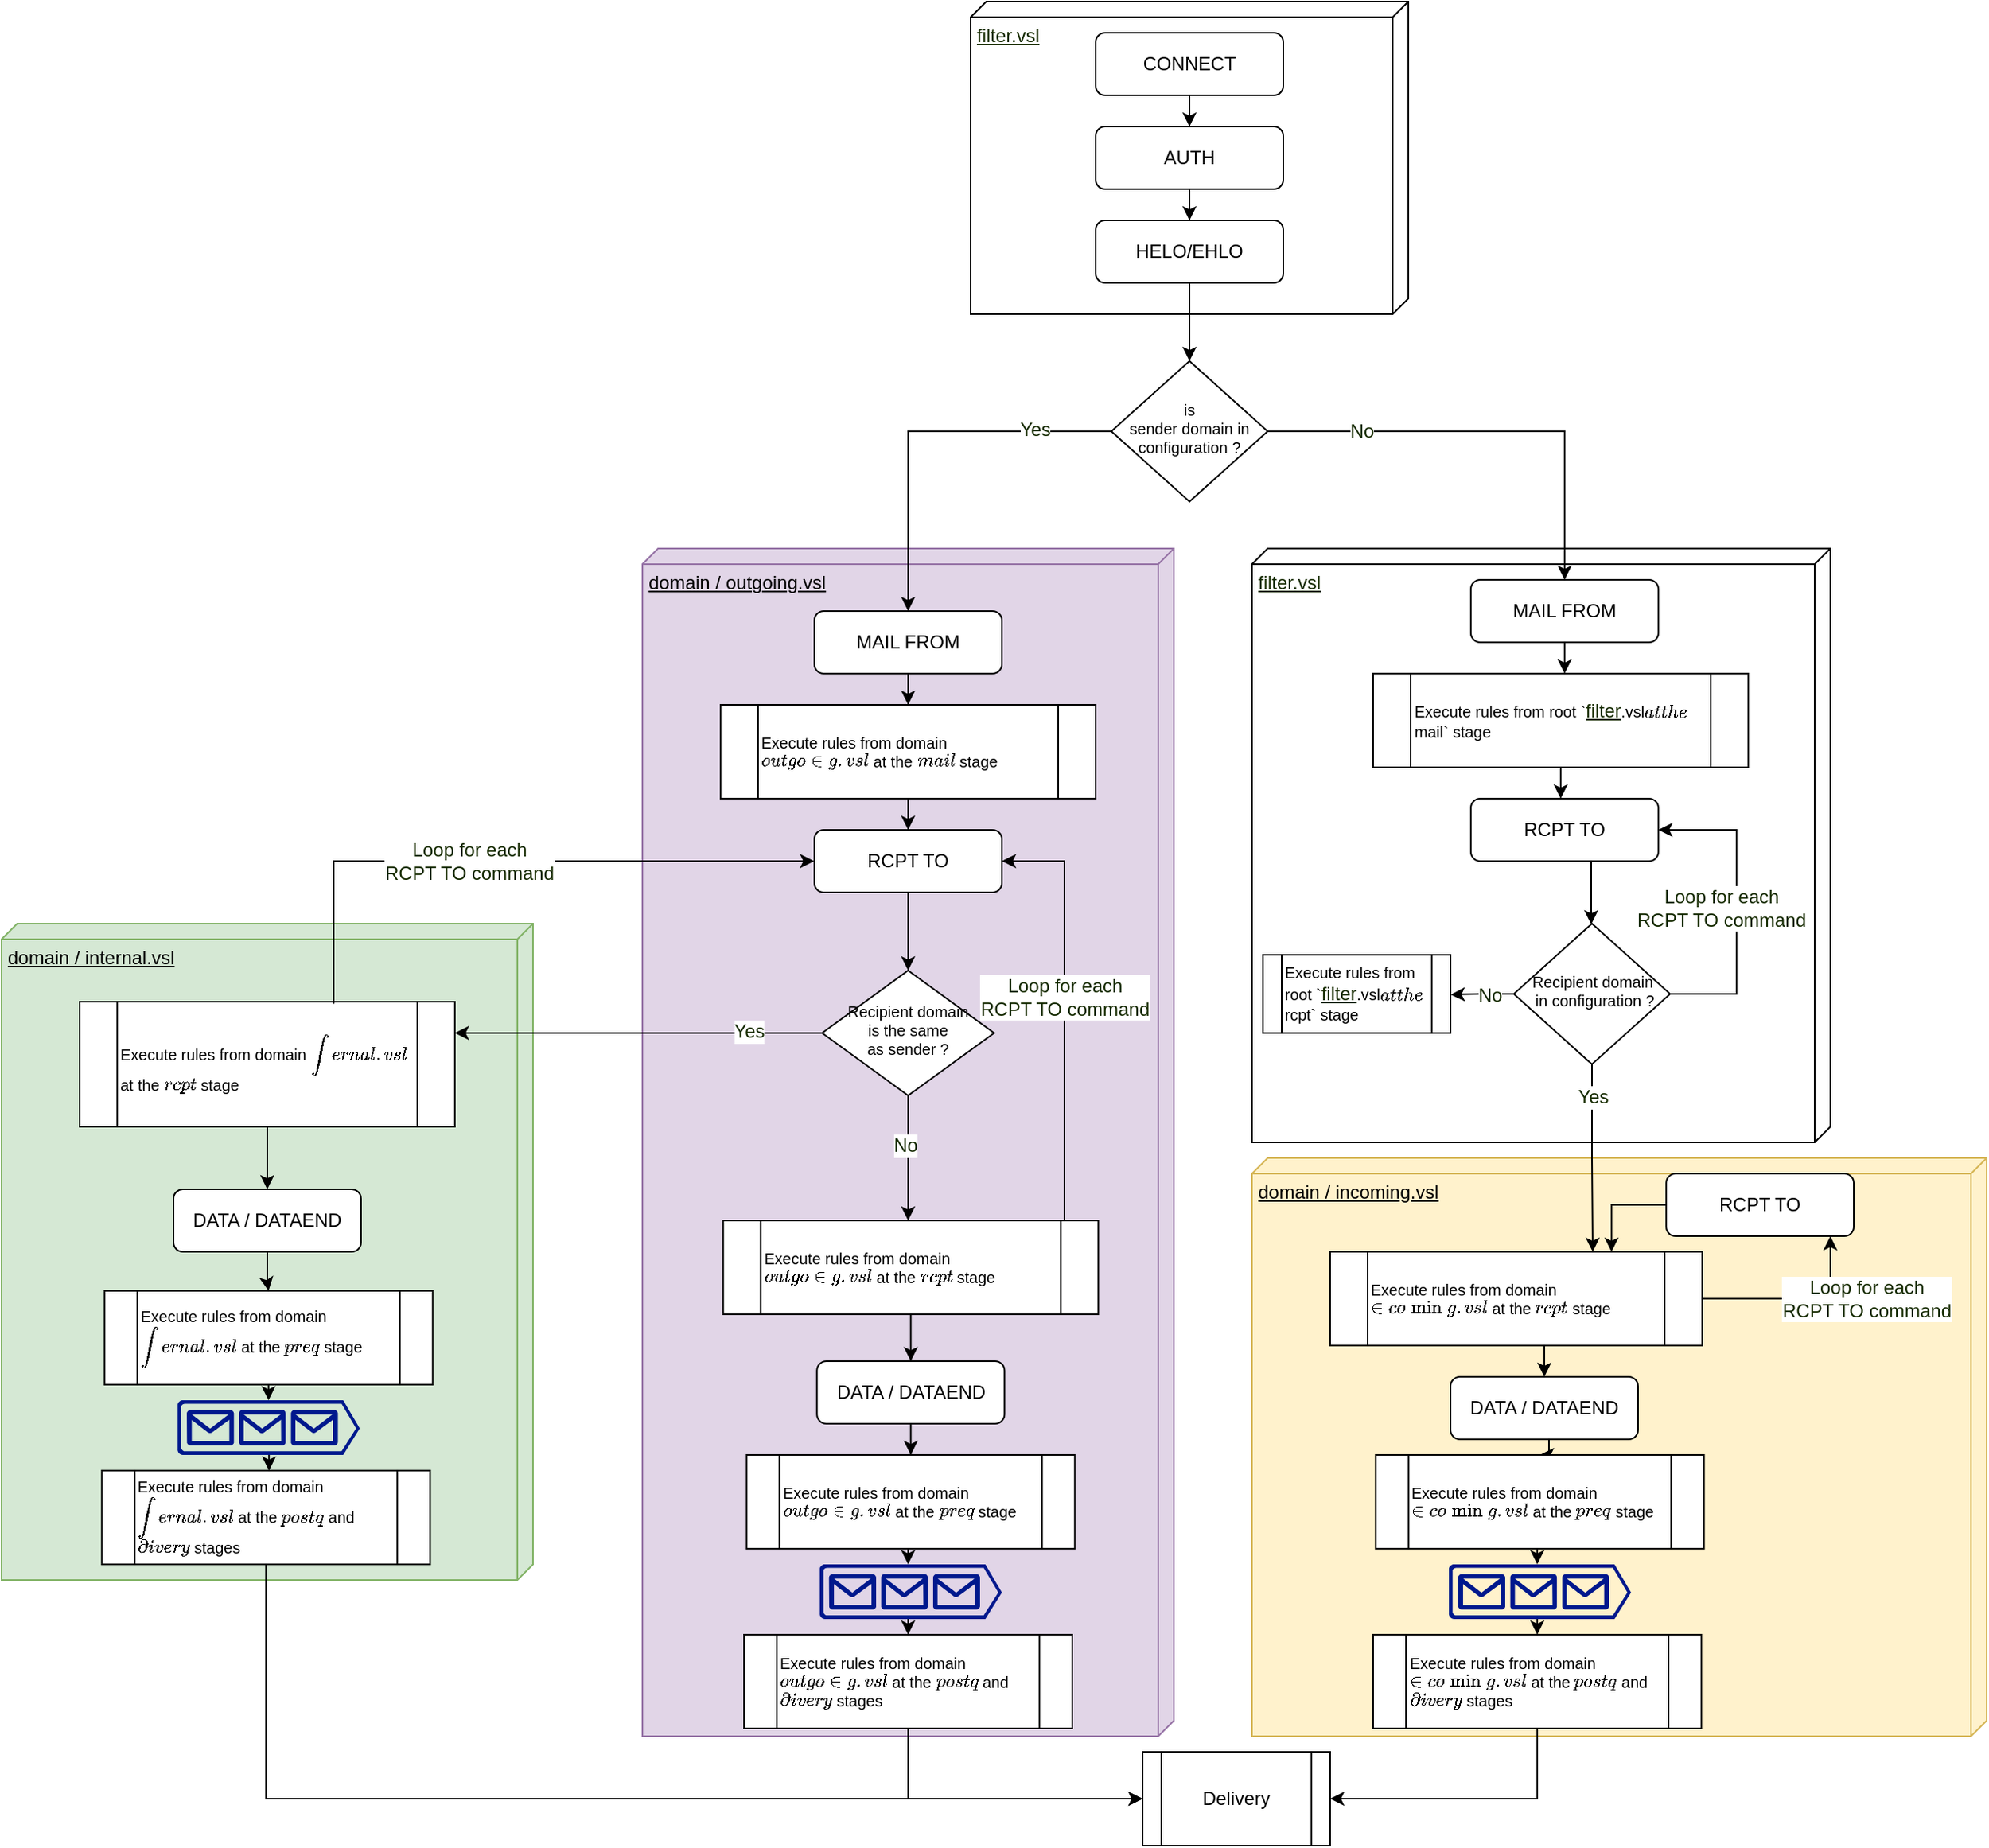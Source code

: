 <mxfile version="19.0.3" type="device"><diagram id="C5RBs43oDa-KdzZeNtuy" name="receiver"><mxGraphModel dx="2713" dy="1024" grid="1" gridSize="10" guides="1" tooltips="1" connect="1" arrows="1" fold="1" page="1" pageScale="1" pageWidth="827" pageHeight="1169" math="0" shadow="0"><root><mxCell id="WIyWlLk6GJQsqaUBKTNV-0"/><mxCell id="WIyWlLk6GJQsqaUBKTNV-1" parent="WIyWlLk6GJQsqaUBKTNV-0"/><mxCell id="FqCYn5Vn1g58XIhI5Akw-31" value="filter.vsl" style="verticalAlign=top;align=left;spacingTop=8;spacingLeft=2;spacingRight=12;shape=cube;size=10;direction=south;fontStyle=4;html=1;fontSize=12;fontColor=#162B00;" parent="WIyWlLk6GJQsqaUBKTNV-1" vertex="1"><mxGeometry x="260" y="350" width="370" height="380" as="geometry"/></mxCell><mxCell id="FqCYn5Vn1g58XIhI5Akw-27" value="domain / incoming.vsl" style="verticalAlign=top;align=left;spacingTop=8;spacingLeft=2;spacingRight=12;shape=cube;size=10;direction=south;fontStyle=4;html=1;fontSize=12;fillColor=#fff2cc;strokeColor=#d6b656;" parent="WIyWlLk6GJQsqaUBKTNV-1" vertex="1"><mxGeometry x="260" y="740" width="470" height="370" as="geometry"/></mxCell><mxCell id="FqCYn5Vn1g58XIhI5Akw-22" value="domain / internal.vsl" style="verticalAlign=top;align=left;spacingTop=8;spacingLeft=2;spacingRight=12;shape=cube;size=10;direction=south;fontStyle=4;html=1;fontSize=12;fillColor=#d5e8d4;strokeColor=#82b366;" parent="WIyWlLk6GJQsqaUBKTNV-1" vertex="1"><mxGeometry x="-540" y="590" width="340" height="420" as="geometry"/></mxCell><mxCell id="FqCYn5Vn1g58XIhI5Akw-11" value="domain / outgoing.vsl" style="verticalAlign=top;align=left;spacingTop=8;spacingLeft=2;spacingRight=12;shape=cube;size=10;direction=south;fontStyle=4;html=1;fontSize=12;fillColor=#e1d5e7;strokeColor=#9673a6;" parent="WIyWlLk6GJQsqaUBKTNV-1" vertex="1"><mxGeometry x="-130" y="350" width="340" height="760" as="geometry"/></mxCell><mxCell id="FqCYn5Vn1g58XIhI5Akw-1" value="filter.vsl" style="verticalAlign=top;align=left;spacingTop=8;spacingLeft=2;spacingRight=12;shape=cube;size=10;direction=south;fontStyle=4;html=1;fontSize=12;fontColor=#162B00;" parent="WIyWlLk6GJQsqaUBKTNV-1" vertex="1"><mxGeometry x="80" width="280" height="200" as="geometry"/></mxCell><mxCell id="FqCYn5Vn1g58XIhI5Akw-8" style="edgeStyle=orthogonalEdgeStyle;rounded=0;orthogonalLoop=1;jettySize=auto;html=1;entryX=0.5;entryY=0;entryDx=0;entryDy=0;fontSize=12;fontColor=#162B00;" parent="WIyWlLk6GJQsqaUBKTNV-1" source="WIyWlLk6GJQsqaUBKTNV-3" target="WIyWlLk6GJQsqaUBKTNV-6" edge="1"><mxGeometry relative="1" as="geometry"/></mxCell><mxCell id="WIyWlLk6GJQsqaUBKTNV-3" value="HELO/EHLO" style="rounded=1;whiteSpace=wrap;html=1;fontSize=12;glass=0;strokeWidth=1;shadow=0;" parent="WIyWlLk6GJQsqaUBKTNV-1" vertex="1"><mxGeometry x="160" y="140" width="120" height="40" as="geometry"/></mxCell><mxCell id="FqCYn5Vn1g58XIhI5Akw-39" style="edgeStyle=orthogonalEdgeStyle;rounded=0;orthogonalLoop=1;jettySize=auto;html=1;entryX=0.5;entryY=0;entryDx=0;entryDy=0;fontSize=12;fontColor=#162B00;" parent="WIyWlLk6GJQsqaUBKTNV-1" source="WIyWlLk6GJQsqaUBKTNV-6" target="FqCYn5Vn1g58XIhI5Akw-37" edge="1"><mxGeometry relative="1" as="geometry"/></mxCell><mxCell id="FqCYn5Vn1g58XIhI5Akw-40" value="No" style="edgeLabel;html=1;align=center;verticalAlign=middle;resizable=0;points=[];fontSize=12;fontColor=#162B00;" parent="FqCYn5Vn1g58XIhI5Akw-39" vertex="1" connectable="0"><mxGeometry x="-0.399" y="-2" relative="1" as="geometry"><mxPoint x="-26" y="-2" as="offset"/></mxGeometry></mxCell><mxCell id="FqCYn5Vn1g58XIhI5Akw-46" style="edgeStyle=orthogonalEdgeStyle;rounded=0;orthogonalLoop=1;jettySize=auto;html=1;fontSize=12;fontColor=#162B00;" parent="WIyWlLk6GJQsqaUBKTNV-1" source="WIyWlLk6GJQsqaUBKTNV-6" target="FqCYn5Vn1g58XIhI5Akw-15" edge="1"><mxGeometry relative="1" as="geometry"/></mxCell><mxCell id="FqCYn5Vn1g58XIhI5Akw-47" value="Yes" style="edgeLabel;html=1;align=center;verticalAlign=middle;resizable=0;points=[];fontSize=12;fontColor=#162B00;" parent="FqCYn5Vn1g58XIhI5Akw-46" vertex="1" connectable="0"><mxGeometry x="-0.596" y="-1" relative="1" as="geometry"><mxPoint as="offset"/></mxGeometry></mxCell><mxCell id="WIyWlLk6GJQsqaUBKTNV-6" value="is&lt;br&gt;sender domain in configuration ?" style="rhombus;whiteSpace=wrap;html=1;shadow=0;fontFamily=Helvetica;fontSize=10;align=center;strokeWidth=1;spacing=6;spacingTop=-4;" parent="WIyWlLk6GJQsqaUBKTNV-1" vertex="1"><mxGeometry x="170" y="230" width="100" height="90" as="geometry"/></mxCell><mxCell id="FqCYn5Vn1g58XIhI5Akw-20" style="edgeStyle=orthogonalEdgeStyle;rounded=0;orthogonalLoop=1;jettySize=auto;html=1;entryX=1;entryY=0.5;entryDx=0;entryDy=0;fontSize=12;fontColor=#162B00;exitX=0.884;exitY=-0.001;exitDx=0;exitDy=0;exitPerimeter=0;" parent="WIyWlLk6GJQsqaUBKTNV-1" source="qTzATGuWkIVrcSgr3G_r-14" target="qTzATGuWkIVrcSgr3G_r-5" edge="1"><mxGeometry relative="1" as="geometry"><Array as="points"><mxPoint x="140" y="780"/><mxPoint x="140" y="550"/></Array></mxGeometry></mxCell><mxCell id="FqCYn5Vn1g58XIhI5Akw-21" value="Loop for each&lt;br&gt;RCPT TO command" style="edgeLabel;html=1;align=center;verticalAlign=middle;resizable=0;points=[];fontSize=12;fontColor=#162B00;" parent="FqCYn5Vn1g58XIhI5Akw-20" vertex="1" connectable="0"><mxGeometry x="0.194" relative="1" as="geometry"><mxPoint y="16" as="offset"/></mxGeometry></mxCell><mxCell id="FqCYn5Vn1g58XIhI5Akw-23" style="edgeStyle=orthogonalEdgeStyle;rounded=0;orthogonalLoop=1;jettySize=auto;html=1;fontSize=12;fontColor=#162B00;" parent="WIyWlLk6GJQsqaUBKTNV-1" source="WIyWlLk6GJQsqaUBKTNV-10" target="qTzATGuWkIVrcSgr3G_r-7" edge="1"><mxGeometry relative="1" as="geometry"><Array as="points"><mxPoint x="-220" y="660"/><mxPoint x="-220" y="660"/></Array></mxGeometry></mxCell><mxCell id="FqCYn5Vn1g58XIhI5Akw-26" value="Yes" style="edgeLabel;html=1;align=center;verticalAlign=middle;resizable=0;points=[];fontSize=12;fontColor=#162B00;" parent="FqCYn5Vn1g58XIhI5Akw-23" vertex="1" connectable="0"><mxGeometry x="-0.602" y="-1" relative="1" as="geometry"><mxPoint as="offset"/></mxGeometry></mxCell><mxCell id="FqCYn5Vn1g58XIhI5Akw-24" style="edgeStyle=orthogonalEdgeStyle;rounded=0;orthogonalLoop=1;jettySize=auto;html=1;fontSize=12;fontColor=#162B00;" parent="WIyWlLk6GJQsqaUBKTNV-1" source="WIyWlLk6GJQsqaUBKTNV-10" target="qTzATGuWkIVrcSgr3G_r-14" edge="1"><mxGeometry relative="1" as="geometry"><Array as="points"><mxPoint x="40" y="780"/><mxPoint x="40" y="780"/></Array></mxGeometry></mxCell><mxCell id="FqCYn5Vn1g58XIhI5Akw-25" value="No" style="edgeLabel;html=1;align=center;verticalAlign=middle;resizable=0;points=[];fontSize=12;fontColor=#162B00;" parent="FqCYn5Vn1g58XIhI5Akw-24" vertex="1" connectable="0"><mxGeometry x="-0.197" y="-2" relative="1" as="geometry"><mxPoint as="offset"/></mxGeometry></mxCell><mxCell id="WIyWlLk6GJQsqaUBKTNV-10" value="Recipient domain&lt;br&gt;is the same&lt;br&gt;as sender ?" style="rhombus;whiteSpace=wrap;html=1;shadow=0;fontFamily=Helvetica;fontSize=10;align=center;strokeWidth=1;spacing=6;spacingTop=-4;" parent="WIyWlLk6GJQsqaUBKTNV-1" vertex="1"><mxGeometry x="-15" y="620" width="110" height="80" as="geometry"/></mxCell><mxCell id="KjOQHpiOIpN9z7H2hL99-4" style="edgeStyle=orthogonalEdgeStyle;rounded=0;orthogonalLoop=1;jettySize=auto;html=1;fontSize=10;" parent="WIyWlLk6GJQsqaUBKTNV-1" source="KjOQHpiOIpN9z7H2hL99-1" target="KjOQHpiOIpN9z7H2hL99-2" edge="1"><mxGeometry relative="1" as="geometry"><Array as="points"><mxPoint x="477" y="560"/><mxPoint x="477" y="560"/></Array></mxGeometry></mxCell><mxCell id="KjOQHpiOIpN9z7H2hL99-1" value="RCPT TO" style="rounded=1;whiteSpace=wrap;html=1;fontSize=12;glass=0;strokeWidth=1;shadow=0;" parent="WIyWlLk6GJQsqaUBKTNV-1" vertex="1"><mxGeometry x="400" y="510" width="120" height="40" as="geometry"/></mxCell><mxCell id="FqCYn5Vn1g58XIhI5Akw-61" style="edgeStyle=orthogonalEdgeStyle;rounded=0;orthogonalLoop=1;jettySize=auto;html=1;fontSize=12;fontColor=#162B00;" parent="WIyWlLk6GJQsqaUBKTNV-1" source="KjOQHpiOIpN9z7H2hL99-2" target="KjOQHpiOIpN9z7H2hL99-12" edge="1"><mxGeometry relative="1" as="geometry"><Array as="points"><mxPoint x="478" y="740"/><mxPoint x="478" y="740"/></Array></mxGeometry></mxCell><mxCell id="FqCYn5Vn1g58XIhI5Akw-62" value="Yes" style="edgeLabel;html=1;align=center;verticalAlign=middle;resizable=0;points=[];fontSize=12;fontColor=#162B00;" parent="FqCYn5Vn1g58XIhI5Akw-61" vertex="1" connectable="0"><mxGeometry x="-0.607" y="3" relative="1" as="geometry"><mxPoint x="-3" y="-3" as="offset"/></mxGeometry></mxCell><mxCell id="FqCYn5Vn1g58XIhI5Akw-63" style="edgeStyle=orthogonalEdgeStyle;rounded=0;orthogonalLoop=1;jettySize=auto;html=1;entryX=1.001;entryY=0.509;entryDx=0;entryDy=0;entryPerimeter=0;fontSize=12;fontColor=#162B00;" parent="WIyWlLk6GJQsqaUBKTNV-1" source="KjOQHpiOIpN9z7H2hL99-2" target="KjOQHpiOIpN9z7H2hL99-39" edge="1"><mxGeometry relative="1" as="geometry"/></mxCell><mxCell id="FqCYn5Vn1g58XIhI5Akw-64" value="No" style="edgeLabel;html=1;align=center;verticalAlign=middle;resizable=0;points=[];fontSize=12;fontColor=#162B00;" parent="FqCYn5Vn1g58XIhI5Akw-63" vertex="1" connectable="0"><mxGeometry x="-0.242" y="1" relative="1" as="geometry"><mxPoint as="offset"/></mxGeometry></mxCell><mxCell id="KjOQHpiOIpN9z7H2hL99-2" value="Recipient domain&lt;br&gt;&amp;nbsp;in configuration ?" style="rhombus;whiteSpace=wrap;html=1;shadow=0;fontFamily=Helvetica;fontSize=10;align=center;strokeWidth=1;spacing=6;spacingTop=-4;" parent="WIyWlLk6GJQsqaUBKTNV-1" vertex="1"><mxGeometry x="427.5" y="590" width="100" height="90" as="geometry"/></mxCell><mxCell id="KjOQHpiOIpN9z7H2hL99-18" style="edgeStyle=orthogonalEdgeStyle;rounded=0;orthogonalLoop=1;jettySize=auto;html=1;exitX=0.5;exitY=1;exitDx=0;exitDy=0;fontSize=10;entryX=0.5;entryY=0;entryDx=0;entryDy=0;" parent="WIyWlLk6GJQsqaUBKTNV-1" source="KjOQHpiOIpN9z7H2hL99-12" target="KjOQHpiOIpN9z7H2hL99-32" edge="1"><mxGeometry relative="1" as="geometry"><mxPoint x="681" y="1049" as="targetPoint"/></mxGeometry></mxCell><mxCell id="KjOQHpiOIpN9z7H2hL99-12" value="Execute rules from domain&amp;nbsp;`incoming.vsl` at the `rcpt` stage" style="shape=process;whiteSpace=wrap;html=1;backgroundOutline=1;fontSize=10;align=left;" parent="WIyWlLk6GJQsqaUBKTNV-1" vertex="1"><mxGeometry x="310" y="800" width="238" height="60" as="geometry"/></mxCell><mxCell id="kygboGrt9-NADOW7tj6G-7" style="edgeStyle=orthogonalEdgeStyle;rounded=0;orthogonalLoop=1;jettySize=auto;html=1;entryX=0.5;entryY=0;entryDx=0;entryDy=0;" parent="WIyWlLk6GJQsqaUBKTNV-1" source="KjOQHpiOIpN9z7H2hL99-32" target="kygboGrt9-NADOW7tj6G-1" edge="1"><mxGeometry relative="1" as="geometry"><Array as="points"><mxPoint x="450" y="930"/></Array></mxGeometry></mxCell><mxCell id="KjOQHpiOIpN9z7H2hL99-32" value="DATA / DATAEND" style="rounded=1;whiteSpace=wrap;html=1;fontSize=12;glass=0;strokeWidth=1;shadow=0;" parent="WIyWlLk6GJQsqaUBKTNV-1" vertex="1"><mxGeometry x="387" y="880" width="120" height="40" as="geometry"/></mxCell><mxCell id="KjOQHpiOIpN9z7H2hL99-39" value="Execute rules from root `&lt;span style=&quot;color: rgb(22, 43, 0); font-size: 12px; text-decoration-line: underline;&quot;&gt;filter&lt;/span&gt;.vsl` at the `rcpt` stage" style="shape=process;whiteSpace=wrap;html=1;backgroundOutline=1;fontSize=10;align=left;" parent="WIyWlLk6GJQsqaUBKTNV-1" vertex="1"><mxGeometry x="267" y="610" width="120" height="50" as="geometry"/></mxCell><mxCell id="qTzATGuWkIVrcSgr3G_r-13" style="edgeStyle=orthogonalEdgeStyle;rounded=0;orthogonalLoop=1;jettySize=auto;html=1;" parent="WIyWlLk6GJQsqaUBKTNV-1" source="qTzATGuWkIVrcSgr3G_r-5" target="WIyWlLk6GJQsqaUBKTNV-10" edge="1"><mxGeometry relative="1" as="geometry"/></mxCell><mxCell id="qTzATGuWkIVrcSgr3G_r-5" value="RCPT TO" style="rounded=1;whiteSpace=wrap;html=1;fontSize=12;glass=0;strokeWidth=1;shadow=0;" parent="WIyWlLk6GJQsqaUBKTNV-1" vertex="1"><mxGeometry x="-20" y="530" width="120" height="40" as="geometry"/></mxCell><mxCell id="FqCYn5Vn1g58XIhI5Akw-80" style="edgeStyle=orthogonalEdgeStyle;rounded=0;orthogonalLoop=1;jettySize=auto;html=1;fontSize=12;fontColor=#162B00;" parent="WIyWlLk6GJQsqaUBKTNV-1" source="qTzATGuWkIVrcSgr3G_r-7" target="qTzATGuWkIVrcSgr3G_r-12" edge="1"><mxGeometry relative="1" as="geometry"/></mxCell><mxCell id="qTzATGuWkIVrcSgr3G_r-7" value="Execute rules from domain&amp;nbsp;`internal.vsl` at the `rcpt` stage" style="shape=process;whiteSpace=wrap;html=1;backgroundOutline=1;fontSize=10;align=left;" parent="WIyWlLk6GJQsqaUBKTNV-1" vertex="1"><mxGeometry x="-490" y="640" width="240" height="80" as="geometry"/></mxCell><mxCell id="kygboGrt9-NADOW7tj6G-15" style="edgeStyle=orthogonalEdgeStyle;rounded=0;orthogonalLoop=1;jettySize=auto;html=1;" parent="WIyWlLk6GJQsqaUBKTNV-1" source="qTzATGuWkIVrcSgr3G_r-12" target="kygboGrt9-NADOW7tj6G-11" edge="1"><mxGeometry relative="1" as="geometry"/></mxCell><mxCell id="qTzATGuWkIVrcSgr3G_r-12" value="DATA / DATAEND" style="rounded=1;whiteSpace=wrap;html=1;fontSize=12;glass=0;strokeWidth=1;shadow=0;" parent="WIyWlLk6GJQsqaUBKTNV-1" vertex="1"><mxGeometry x="-430" y="760" width="120" height="40" as="geometry"/></mxCell><mxCell id="FqCYn5Vn1g58XIhI5Akw-58" style="edgeStyle=orthogonalEdgeStyle;rounded=0;orthogonalLoop=1;jettySize=auto;html=1;fontSize=12;fontColor=#162B00;" parent="WIyWlLk6GJQsqaUBKTNV-1" source="qTzATGuWkIVrcSgr3G_r-14" target="h5qRwQL6UtwSZ9d_fa88-4" edge="1"><mxGeometry relative="1" as="geometry"/></mxCell><mxCell id="qTzATGuWkIVrcSgr3G_r-14" value="Execute rules from domain `outgoing.vsl` at the `rcpt` stage" style="shape=process;whiteSpace=wrap;html=1;backgroundOutline=1;fontSize=10;align=left;" parent="WIyWlLk6GJQsqaUBKTNV-1" vertex="1"><mxGeometry x="-78.33" y="780" width="240" height="60" as="geometry"/></mxCell><mxCell id="j3LXrdoubQMDgUWLeta8-0" value="Delivery" style="shape=process;whiteSpace=wrap;html=1;backgroundOutline=1;" parent="WIyWlLk6GJQsqaUBKTNV-1" vertex="1"><mxGeometry x="190" y="1120" width="120" height="60" as="geometry"/></mxCell><mxCell id="FqCYn5Vn1g58XIhI5Akw-3" style="edgeStyle=orthogonalEdgeStyle;rounded=0;orthogonalLoop=1;jettySize=auto;html=1;entryX=0.5;entryY=0;entryDx=0;entryDy=0;fontSize=12;fontColor=#162B00;" parent="WIyWlLk6GJQsqaUBKTNV-1" source="j3LXrdoubQMDgUWLeta8-1" target="WIyWlLk6GJQsqaUBKTNV-3" edge="1"><mxGeometry relative="1" as="geometry"/></mxCell><mxCell id="j3LXrdoubQMDgUWLeta8-1" value="AUTH" style="rounded=1;whiteSpace=wrap;html=1;fontSize=12;glass=0;strokeWidth=1;shadow=0;" parent="WIyWlLk6GJQsqaUBKTNV-1" vertex="1"><mxGeometry x="160" y="80" width="120" height="40" as="geometry"/></mxCell><mxCell id="FqCYn5Vn1g58XIhI5Akw-2" style="edgeStyle=orthogonalEdgeStyle;rounded=0;orthogonalLoop=1;jettySize=auto;html=1;entryX=0.5;entryY=0;entryDx=0;entryDy=0;fontSize=12;fontColor=#162B00;" parent="WIyWlLk6GJQsqaUBKTNV-1" source="j3LXrdoubQMDgUWLeta8-2" target="j3LXrdoubQMDgUWLeta8-1" edge="1"><mxGeometry relative="1" as="geometry"/></mxCell><mxCell id="j3LXrdoubQMDgUWLeta8-2" value="CONNECT" style="rounded=1;whiteSpace=wrap;html=1;fontSize=12;glass=0;strokeWidth=1;shadow=0;" parent="WIyWlLk6GJQsqaUBKTNV-1" vertex="1"><mxGeometry x="160" y="20" width="120" height="40" as="geometry"/></mxCell><mxCell id="FqCYn5Vn1g58XIhI5Akw-77" style="edgeStyle=orthogonalEdgeStyle;rounded=0;orthogonalLoop=1;jettySize=auto;html=1;entryX=0.487;entryY=-0.017;entryDx=0;entryDy=0;entryPerimeter=0;fontSize=12;fontColor=#162B00;" parent="WIyWlLk6GJQsqaUBKTNV-1" source="h5qRwQL6UtwSZ9d_fa88-3" target="FqCYn5Vn1g58XIhI5Akw-71" edge="1"><mxGeometry relative="1" as="geometry"><Array as="points"><mxPoint x="40" y="1000"/><mxPoint x="40" y="1000"/></Array></mxGeometry></mxCell><mxCell id="h5qRwQL6UtwSZ9d_fa88-3" value="Execute rules from domain&amp;nbsp;`outgoing.vsl` at the `preq` stage" style="shape=process;whiteSpace=wrap;html=1;backgroundOutline=1;fontSize=10;align=left;" parent="WIyWlLk6GJQsqaUBKTNV-1" vertex="1"><mxGeometry x="-63.33" y="930" width="210" height="60" as="geometry"/></mxCell><mxCell id="FqCYn5Vn1g58XIhI5Akw-59" style="edgeStyle=orthogonalEdgeStyle;rounded=0;orthogonalLoop=1;jettySize=auto;html=1;fontSize=12;fontColor=#162B00;" parent="WIyWlLk6GJQsqaUBKTNV-1" source="h5qRwQL6UtwSZ9d_fa88-4" target="h5qRwQL6UtwSZ9d_fa88-3" edge="1"><mxGeometry relative="1" as="geometry"/></mxCell><mxCell id="h5qRwQL6UtwSZ9d_fa88-4" value="DATA / DATAEND" style="rounded=1;whiteSpace=wrap;html=1;fontSize=12;glass=0;strokeWidth=1;shadow=0;" parent="WIyWlLk6GJQsqaUBKTNV-1" vertex="1"><mxGeometry x="-18.34" y="870" width="120" height="40" as="geometry"/></mxCell><mxCell id="FqCYn5Vn1g58XIhI5Akw-18" style="edgeStyle=orthogonalEdgeStyle;rounded=0;orthogonalLoop=1;jettySize=auto;html=1;entryX=0.5;entryY=0;entryDx=0;entryDy=0;fontSize=12;fontColor=#162B00;" parent="WIyWlLk6GJQsqaUBKTNV-1" source="FqCYn5Vn1g58XIhI5Akw-15" target="FqCYn5Vn1g58XIhI5Akw-16" edge="1"><mxGeometry relative="1" as="geometry"/></mxCell><mxCell id="FqCYn5Vn1g58XIhI5Akw-15" value="MAIL FROM" style="rounded=1;whiteSpace=wrap;html=1;fontSize=12;glass=0;strokeWidth=1;shadow=0;" parent="WIyWlLk6GJQsqaUBKTNV-1" vertex="1"><mxGeometry x="-20" y="390" width="120" height="40" as="geometry"/></mxCell><mxCell id="FqCYn5Vn1g58XIhI5Akw-19" style="edgeStyle=orthogonalEdgeStyle;rounded=0;orthogonalLoop=1;jettySize=auto;html=1;fontSize=12;fontColor=#162B00;" parent="WIyWlLk6GJQsqaUBKTNV-1" source="FqCYn5Vn1g58XIhI5Akw-16" target="qTzATGuWkIVrcSgr3G_r-5" edge="1"><mxGeometry relative="1" as="geometry"/></mxCell><mxCell id="FqCYn5Vn1g58XIhI5Akw-16" value="Execute rules from domain&lt;br&gt;`outgoing.vsl` at the `mail` stage" style="shape=process;whiteSpace=wrap;html=1;backgroundOutline=1;fontSize=10;align=left;" parent="WIyWlLk6GJQsqaUBKTNV-1" vertex="1"><mxGeometry x="-80" y="450" width="240" height="60" as="geometry"/></mxCell><mxCell id="FqCYn5Vn1g58XIhI5Akw-28" style="edgeStyle=orthogonalEdgeStyle;rounded=0;orthogonalLoop=1;jettySize=auto;html=1;fontSize=12;fontColor=#162B00;" parent="WIyWlLk6GJQsqaUBKTNV-1" source="KjOQHpiOIpN9z7H2hL99-2" target="KjOQHpiOIpN9z7H2hL99-1" edge="1"><mxGeometry relative="1" as="geometry"><mxPoint x="550.0" y="630.048" as="sourcePoint"/><mxPoint x="560.06" y="520" as="targetPoint"/><Array as="points"><mxPoint x="570" y="635"/><mxPoint x="570" y="530"/></Array></mxGeometry></mxCell><mxCell id="FqCYn5Vn1g58XIhI5Akw-29" value="Loop for each&lt;br&gt;RCPT TO command" style="edgeLabel;html=1;align=center;verticalAlign=middle;resizable=0;points=[];fontSize=12;fontColor=#162B00;" parent="FqCYn5Vn1g58XIhI5Akw-28" vertex="1" connectable="0"><mxGeometry x="0.194" relative="1" as="geometry"><mxPoint x="-10" y="20" as="offset"/></mxGeometry></mxCell><mxCell id="FqCYn5Vn1g58XIhI5Akw-56" style="edgeStyle=orthogonalEdgeStyle;rounded=0;orthogonalLoop=1;jettySize=auto;html=1;entryX=0.512;entryY=-0.012;entryDx=0;entryDy=0;entryPerimeter=0;fontSize=12;fontColor=#162B00;" parent="WIyWlLk6GJQsqaUBKTNV-1" source="FqCYn5Vn1g58XIhI5Akw-37" target="FqCYn5Vn1g58XIhI5Akw-43" edge="1"><mxGeometry relative="1" as="geometry"/></mxCell><mxCell id="FqCYn5Vn1g58XIhI5Akw-37" value="MAIL FROM" style="rounded=1;whiteSpace=wrap;html=1;fontSize=12;glass=0;strokeWidth=1;shadow=0;" parent="WIyWlLk6GJQsqaUBKTNV-1" vertex="1"><mxGeometry x="400" y="370" width="120" height="40" as="geometry"/></mxCell><mxCell id="FqCYn5Vn1g58XIhI5Akw-57" style="edgeStyle=orthogonalEdgeStyle;rounded=0;orthogonalLoop=1;jettySize=auto;html=1;entryX=0.484;entryY=-0.002;entryDx=0;entryDy=0;entryPerimeter=0;fontSize=12;fontColor=#162B00;" parent="WIyWlLk6GJQsqaUBKTNV-1" source="FqCYn5Vn1g58XIhI5Akw-43" target="KjOQHpiOIpN9z7H2hL99-1" edge="1"><mxGeometry relative="1" as="geometry"/></mxCell><mxCell id="FqCYn5Vn1g58XIhI5Akw-43" value="Execute rules from root `&lt;span style=&quot;color: rgb(22, 43, 0); font-size: 12px; text-decoration-line: underline;&quot;&gt;filter&lt;/span&gt;.vsl` at the `mail` stage" style="shape=process;whiteSpace=wrap;html=1;backgroundOutline=1;fontSize=10;align=left;" parent="WIyWlLk6GJQsqaUBKTNV-1" vertex="1"><mxGeometry x="337.5" y="430" width="240" height="60" as="geometry"/></mxCell><mxCell id="FqCYn5Vn1g58XIhI5Akw-68" style="edgeStyle=orthogonalEdgeStyle;rounded=0;orthogonalLoop=1;jettySize=auto;html=1;fontSize=12;fontColor=#162B00;" parent="WIyWlLk6GJQsqaUBKTNV-1" source="FqCYn5Vn1g58XIhI5Akw-65" target="KjOQHpiOIpN9z7H2hL99-12" edge="1"><mxGeometry relative="1" as="geometry"><Array as="points"><mxPoint x="490" y="770"/></Array></mxGeometry></mxCell><mxCell id="FqCYn5Vn1g58XIhI5Akw-65" value="RCPT TO" style="rounded=1;whiteSpace=wrap;html=1;fontSize=12;glass=0;strokeWidth=1;shadow=0;" parent="WIyWlLk6GJQsqaUBKTNV-1" vertex="1"><mxGeometry x="525" y="750" width="120" height="40" as="geometry"/></mxCell><mxCell id="FqCYn5Vn1g58XIhI5Akw-66" style="edgeStyle=orthogonalEdgeStyle;rounded=0;orthogonalLoop=1;jettySize=auto;html=1;fontSize=12;fontColor=#162B00;exitX=1;exitY=0.5;exitDx=0;exitDy=0;" parent="WIyWlLk6GJQsqaUBKTNV-1" source="KjOQHpiOIpN9z7H2hL99-12" target="FqCYn5Vn1g58XIhI5Akw-65" edge="1"><mxGeometry relative="1" as="geometry"><mxPoint x="555" y="865" as="sourcePoint"/><mxPoint x="587.56" y="750" as="targetPoint"/><Array as="points"><mxPoint x="630" y="830"/><mxPoint x="630" y="760"/></Array></mxGeometry></mxCell><mxCell id="FqCYn5Vn1g58XIhI5Akw-67" value="Loop for each&lt;br&gt;RCPT TO command" style="edgeLabel;html=1;align=center;verticalAlign=middle;resizable=0;points=[];fontSize=12;fontColor=#162B00;" parent="FqCYn5Vn1g58XIhI5Akw-66" vertex="1" connectable="0"><mxGeometry x="0.194" relative="1" as="geometry"><mxPoint x="32" as="offset"/></mxGeometry></mxCell><mxCell id="FqCYn5Vn1g58XIhI5Akw-78" style="edgeStyle=orthogonalEdgeStyle;rounded=0;orthogonalLoop=1;jettySize=auto;html=1;entryX=0.5;entryY=0;entryDx=0;entryDy=0;fontSize=12;fontColor=#162B00;" parent="WIyWlLk6GJQsqaUBKTNV-1" source="FqCYn5Vn1g58XIhI5Akw-71" target="FqCYn5Vn1g58XIhI5Akw-76" edge="1"><mxGeometry relative="1" as="geometry"><Array as="points"><mxPoint x="40" y="1040"/><mxPoint x="40" y="1040"/></Array></mxGeometry></mxCell><mxCell id="FqCYn5Vn1g58XIhI5Akw-71" value="" style="sketch=0;aspect=fixed;pointerEvents=1;shadow=0;dashed=0;html=1;strokeColor=none;labelPosition=center;verticalLabelPosition=bottom;verticalAlign=top;align=center;fillColor=#00188D;shape=mxgraph.azure.queue_generic;fontSize=12;fontColor=#162B00;" parent="WIyWlLk6GJQsqaUBKTNV-1" vertex="1"><mxGeometry x="-16.66" y="1000" width="116.67" height="35" as="geometry"/></mxCell><mxCell id="FqCYn5Vn1g58XIhI5Akw-79" style="edgeStyle=orthogonalEdgeStyle;rounded=0;orthogonalLoop=1;jettySize=auto;html=1;entryX=0;entryY=0.5;entryDx=0;entryDy=0;fontSize=12;fontColor=#162B00;" parent="WIyWlLk6GJQsqaUBKTNV-1" source="FqCYn5Vn1g58XIhI5Akw-76" target="j3LXrdoubQMDgUWLeta8-0" edge="1"><mxGeometry relative="1" as="geometry"><Array as="points"><mxPoint x="40" y="1150"/></Array></mxGeometry></mxCell><mxCell id="FqCYn5Vn1g58XIhI5Akw-76" value="Execute rules from domain&amp;nbsp;`outgoing.vsl` at the `postq` and `delivery` stages" style="shape=process;whiteSpace=wrap;html=1;backgroundOutline=1;fontSize=10;align=left;" parent="WIyWlLk6GJQsqaUBKTNV-1" vertex="1"><mxGeometry x="-65" y="1045" width="210" height="60" as="geometry"/></mxCell><mxCell id="kygboGrt9-NADOW7tj6G-0" style="edgeStyle=orthogonalEdgeStyle;rounded=0;orthogonalLoop=1;jettySize=auto;html=1;entryX=0.487;entryY=-0.017;entryDx=0;entryDy=0;entryPerimeter=0;fontSize=12;fontColor=#162B00;" parent="WIyWlLk6GJQsqaUBKTNV-1" source="kygboGrt9-NADOW7tj6G-1" target="kygboGrt9-NADOW7tj6G-4" edge="1"><mxGeometry relative="1" as="geometry"><Array as="points"><mxPoint x="442.5" y="1000"/><mxPoint x="442.5" y="1000"/></Array></mxGeometry></mxCell><mxCell id="kygboGrt9-NADOW7tj6G-1" value="Execute rules from domain&amp;nbsp;`incoming.vsl` at the `preq` stage" style="shape=process;whiteSpace=wrap;html=1;backgroundOutline=1;fontSize=10;align=left;" parent="WIyWlLk6GJQsqaUBKTNV-1" vertex="1"><mxGeometry x="339.17" y="930" width="210" height="60" as="geometry"/></mxCell><mxCell id="kygboGrt9-NADOW7tj6G-3" style="edgeStyle=orthogonalEdgeStyle;rounded=0;orthogonalLoop=1;jettySize=auto;html=1;entryX=0.5;entryY=0;entryDx=0;entryDy=0;fontSize=12;fontColor=#162B00;" parent="WIyWlLk6GJQsqaUBKTNV-1" source="kygboGrt9-NADOW7tj6G-4" target="kygboGrt9-NADOW7tj6G-5" edge="1"><mxGeometry relative="1" as="geometry"><Array as="points"><mxPoint x="442.5" y="1040"/><mxPoint x="442.5" y="1040"/></Array></mxGeometry></mxCell><mxCell id="kygboGrt9-NADOW7tj6G-4" value="" style="sketch=0;aspect=fixed;pointerEvents=1;shadow=0;dashed=0;html=1;strokeColor=none;labelPosition=center;verticalLabelPosition=bottom;verticalAlign=top;align=center;fillColor=#00188D;shape=mxgraph.azure.queue_generic;fontSize=12;fontColor=#162B00;" parent="WIyWlLk6GJQsqaUBKTNV-1" vertex="1"><mxGeometry x="385.84" y="1000" width="116.67" height="35" as="geometry"/></mxCell><mxCell id="kygboGrt9-NADOW7tj6G-8" style="edgeStyle=orthogonalEdgeStyle;rounded=0;orthogonalLoop=1;jettySize=auto;html=1;entryX=1;entryY=0.5;entryDx=0;entryDy=0;" parent="WIyWlLk6GJQsqaUBKTNV-1" source="kygboGrt9-NADOW7tj6G-5" target="j3LXrdoubQMDgUWLeta8-0" edge="1"><mxGeometry relative="1" as="geometry"><Array as="points"><mxPoint x="443" y="1150"/></Array></mxGeometry></mxCell><mxCell id="kygboGrt9-NADOW7tj6G-5" value="Execute rules from domain&amp;nbsp;`incoming.vsl` at the `postq` and `delivery` stages" style="shape=process;whiteSpace=wrap;html=1;backgroundOutline=1;fontSize=10;align=left;" parent="WIyWlLk6GJQsqaUBKTNV-1" vertex="1"><mxGeometry x="337.5" y="1045" width="210" height="60" as="geometry"/></mxCell><mxCell id="kygboGrt9-NADOW7tj6G-9" style="edgeStyle=orthogonalEdgeStyle;rounded=0;orthogonalLoop=1;jettySize=auto;html=1;fontSize=12;fontColor=#162B00;exitX=0.677;exitY=0.015;exitDx=0;exitDy=0;exitPerimeter=0;entryX=-0.001;entryY=0.485;entryDx=0;entryDy=0;entryPerimeter=0;" parent="WIyWlLk6GJQsqaUBKTNV-1" source="qTzATGuWkIVrcSgr3G_r-7" target="qTzATGuWkIVrcSgr3G_r-5" edge="1"><mxGeometry relative="1" as="geometry"><Array as="points"><mxPoint x="-328" y="550"/><mxPoint x="-20" y="550"/></Array><mxPoint x="105" y="670" as="sourcePoint"/><mxPoint x="110" y="560" as="targetPoint"/></mxGeometry></mxCell><mxCell id="kygboGrt9-NADOW7tj6G-10" value="Loop for each&lt;br&gt;RCPT TO command" style="edgeLabel;html=1;align=center;verticalAlign=middle;resizable=0;points=[];fontSize=12;fontColor=#162B00;" parent="kygboGrt9-NADOW7tj6G-9" vertex="1" connectable="0"><mxGeometry x="0.194" relative="1" as="geometry"><mxPoint x="-61" as="offset"/></mxGeometry></mxCell><mxCell id="kygboGrt9-NADOW7tj6G-20" style="edgeStyle=orthogonalEdgeStyle;rounded=0;orthogonalLoop=1;jettySize=auto;html=1;entryX=0.5;entryY=0;entryDx=0;entryDy=0;entryPerimeter=0;" parent="WIyWlLk6GJQsqaUBKTNV-1" source="kygboGrt9-NADOW7tj6G-11" target="kygboGrt9-NADOW7tj6G-12" edge="1"><mxGeometry relative="1" as="geometry"><Array as="points"><mxPoint x="-369" y="890"/></Array></mxGeometry></mxCell><mxCell id="kygboGrt9-NADOW7tj6G-11" value="Execute rules from domain&amp;nbsp;`internal.vsl` at the `preq` stage" style="shape=process;whiteSpace=wrap;html=1;backgroundOutline=1;fontSize=10;align=left;" parent="WIyWlLk6GJQsqaUBKTNV-1" vertex="1"><mxGeometry x="-474.16" y="825" width="210" height="60" as="geometry"/></mxCell><mxCell id="kygboGrt9-NADOW7tj6G-21" style="edgeStyle=orthogonalEdgeStyle;rounded=0;orthogonalLoop=1;jettySize=auto;html=1;entryX=0.509;entryY=0;entryDx=0;entryDy=0;entryPerimeter=0;" parent="WIyWlLk6GJQsqaUBKTNV-1" source="kygboGrt9-NADOW7tj6G-12" target="kygboGrt9-NADOW7tj6G-13" edge="1"><mxGeometry relative="1" as="geometry"><Array as="points"><mxPoint x="-369" y="940"/></Array></mxGeometry></mxCell><mxCell id="kygboGrt9-NADOW7tj6G-12" value="" style="sketch=0;aspect=fixed;pointerEvents=1;shadow=0;dashed=0;html=1;strokeColor=none;labelPosition=center;verticalLabelPosition=bottom;verticalAlign=top;align=center;fillColor=#00188D;shape=mxgraph.azure.queue_generic;fontSize=12;fontColor=#162B00;" parent="WIyWlLk6GJQsqaUBKTNV-1" vertex="1"><mxGeometry x="-427.49" y="895" width="116.67" height="35" as="geometry"/></mxCell><mxCell id="kygboGrt9-NADOW7tj6G-23" style="edgeStyle=orthogonalEdgeStyle;rounded=0;orthogonalLoop=1;jettySize=auto;html=1;entryX=0;entryY=0.5;entryDx=0;entryDy=0;" parent="WIyWlLk6GJQsqaUBKTNV-1" source="kygboGrt9-NADOW7tj6G-13" target="j3LXrdoubQMDgUWLeta8-0" edge="1"><mxGeometry relative="1" as="geometry"><Array as="points"><mxPoint x="-371" y="1150"/></Array></mxGeometry></mxCell><mxCell id="kygboGrt9-NADOW7tj6G-13" value="Execute rules from domain&amp;nbsp;`internal.vsl` at the `postq` and `delivery` stages" style="shape=process;whiteSpace=wrap;html=1;backgroundOutline=1;fontSize=10;align=left;" parent="WIyWlLk6GJQsqaUBKTNV-1" vertex="1"><mxGeometry x="-475.83" y="940" width="210" height="60" as="geometry"/></mxCell></root></mxGraphModel></diagram></mxfile>